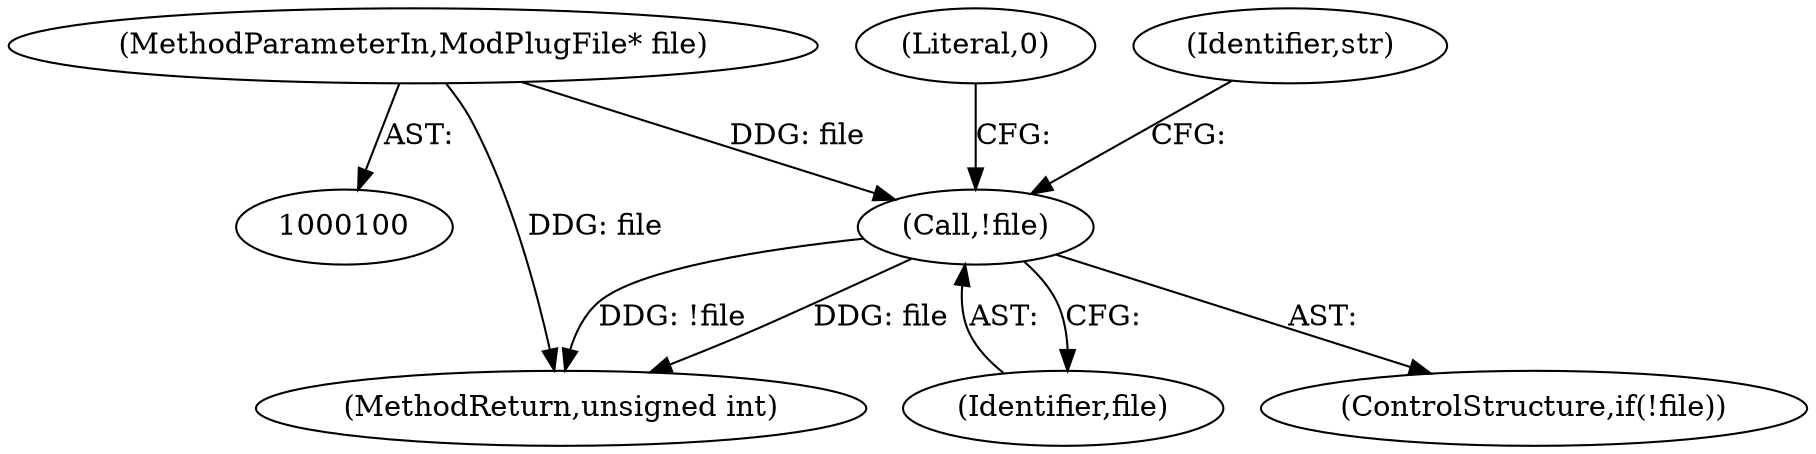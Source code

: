 digraph "0_openmpt_927688ddab43c2b203569de79407a899e734fabe@pointer" {
"1000101" [label="(MethodParameterIn,ModPlugFile* file)"];
"1000108" [label="(Call,!file)"];
"1000109" [label="(Identifier,file)"];
"1000108" [label="(Call,!file)"];
"1000111" [label="(Literal,0)"];
"1000113" [label="(Identifier,str)"];
"1000146" [label="(MethodReturn,unsigned int)"];
"1000107" [label="(ControlStructure,if(!file))"];
"1000101" [label="(MethodParameterIn,ModPlugFile* file)"];
"1000101" -> "1000100"  [label="AST: "];
"1000101" -> "1000146"  [label="DDG: file"];
"1000101" -> "1000108"  [label="DDG: file"];
"1000108" -> "1000107"  [label="AST: "];
"1000108" -> "1000109"  [label="CFG: "];
"1000109" -> "1000108"  [label="AST: "];
"1000111" -> "1000108"  [label="CFG: "];
"1000113" -> "1000108"  [label="CFG: "];
"1000108" -> "1000146"  [label="DDG: !file"];
"1000108" -> "1000146"  [label="DDG: file"];
}
